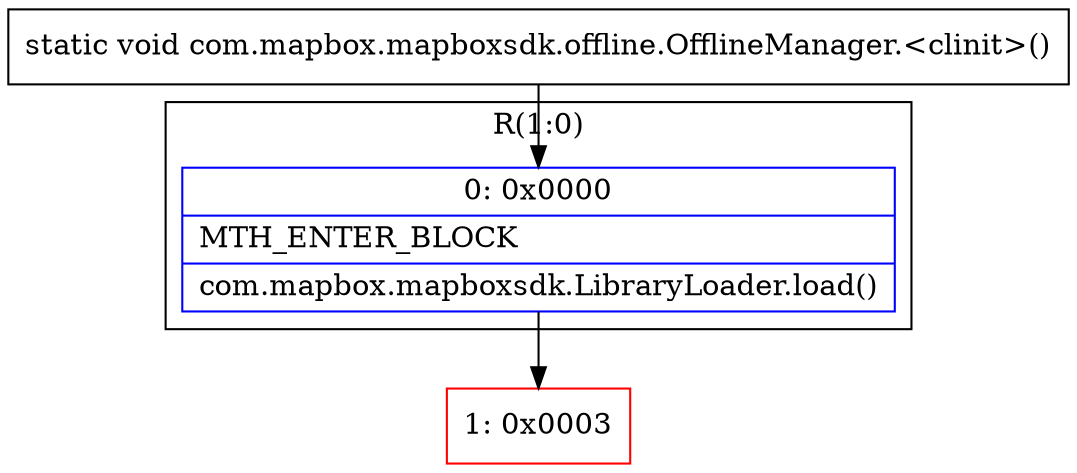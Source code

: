 digraph "CFG forcom.mapbox.mapboxsdk.offline.OfflineManager.\<clinit\>()V" {
subgraph cluster_Region_1554969787 {
label = "R(1:0)";
node [shape=record,color=blue];
Node_0 [shape=record,label="{0\:\ 0x0000|MTH_ENTER_BLOCK\l|com.mapbox.mapboxsdk.LibraryLoader.load()\l}"];
}
Node_1 [shape=record,color=red,label="{1\:\ 0x0003}"];
MethodNode[shape=record,label="{static void com.mapbox.mapboxsdk.offline.OfflineManager.\<clinit\>() }"];
MethodNode -> Node_0;
Node_0 -> Node_1;
}


